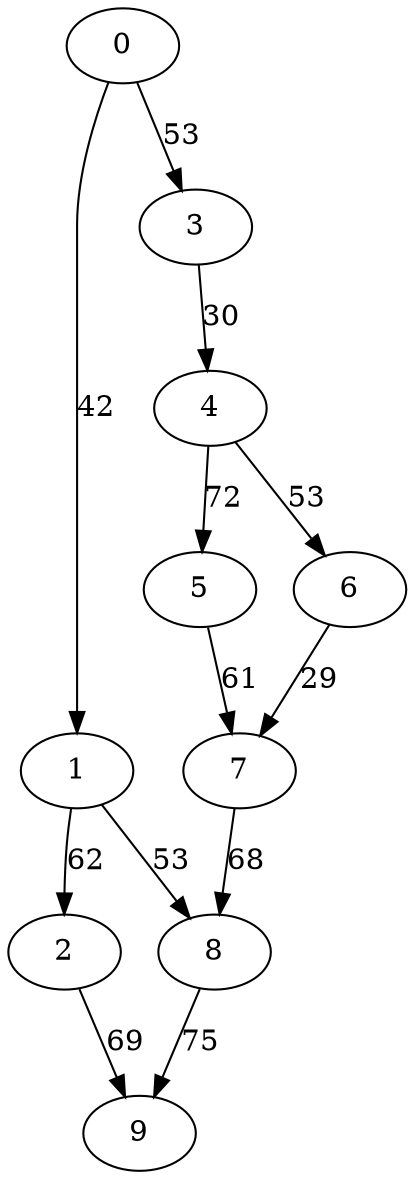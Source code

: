 digraph t10p3r7_0 {
0 -> 1 [ label = 42 ];
0 -> 3 [ label = 53 ];
1 -> 2 [ label = 62 ];
1 -> 8 [ label = 53 ];
2 -> 9 [ label = 69 ];
3 -> 4 [ label = 30 ];
4 -> 5 [ label = 72 ];
4 -> 6 [ label = 53 ];
5 -> 7 [ label = 61 ];
6 -> 7 [ label = 29 ];
7 -> 8 [ label = 68 ];
8 -> 9 [ label = 75 ];
 }

